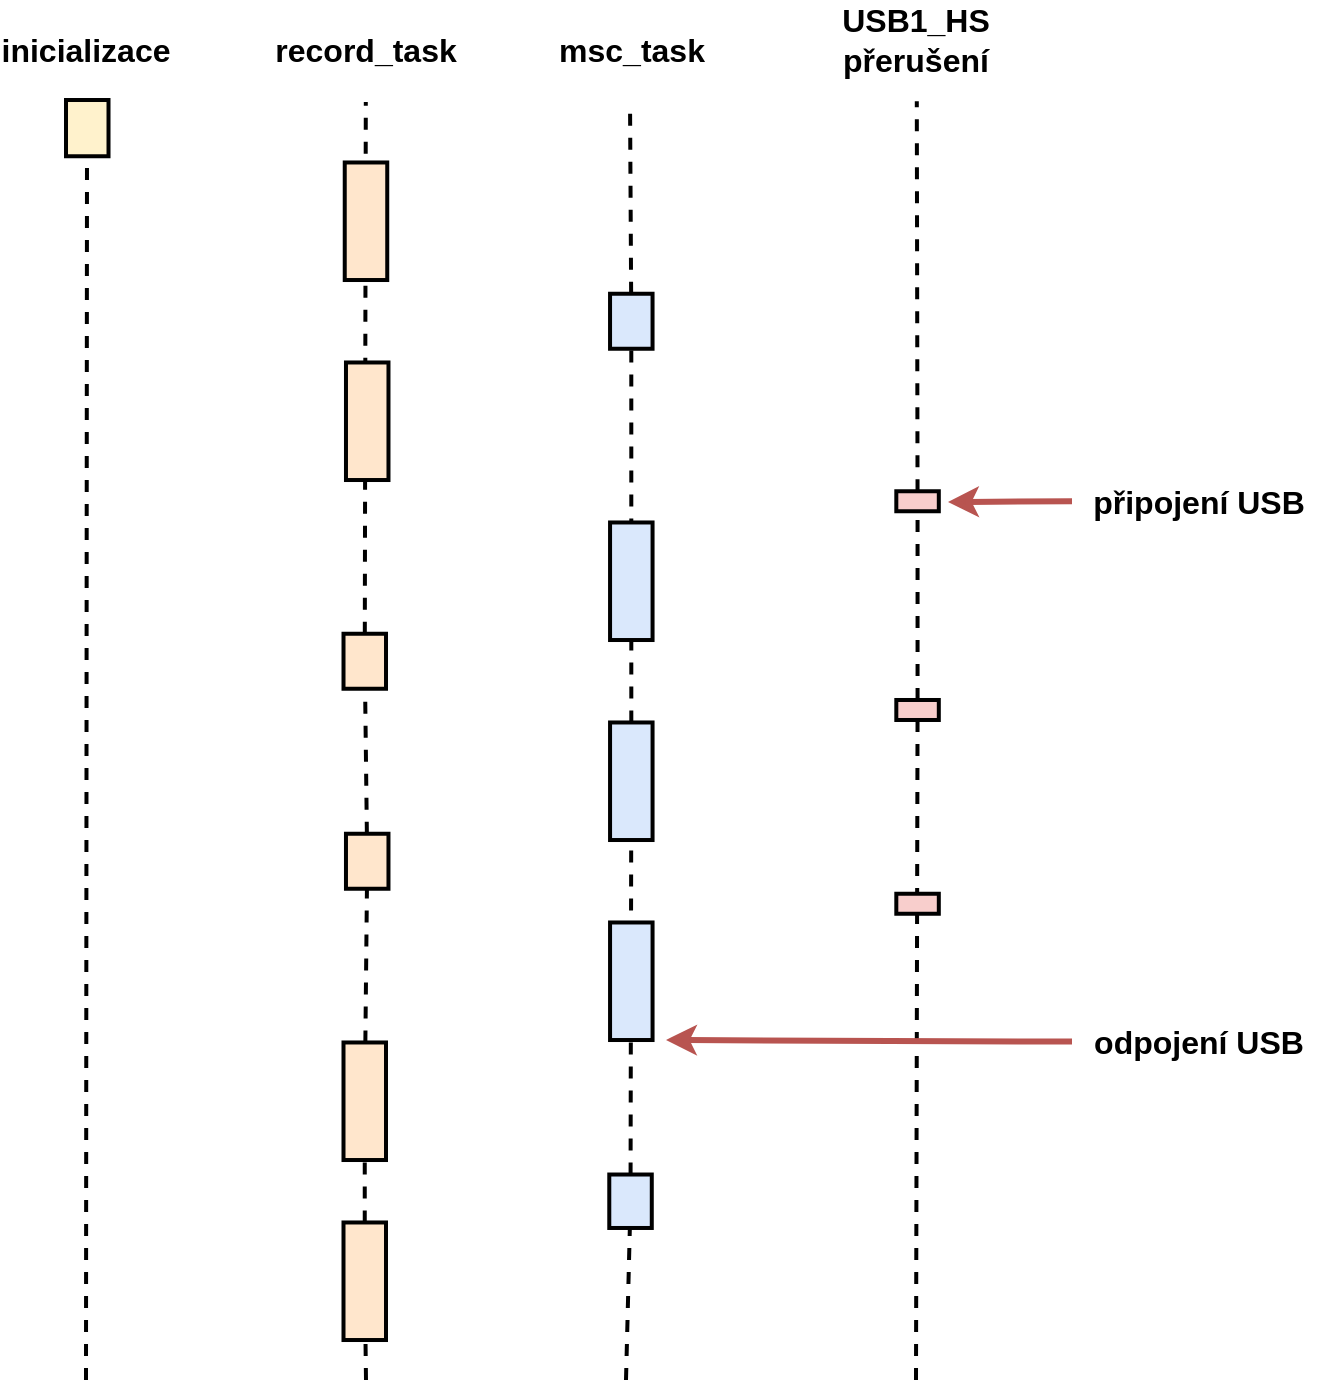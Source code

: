 <mxfile version="26.2.15">
  <diagram name="Page-1" id="uv8fcUaL_EXrefL-b00M">
    <mxGraphModel dx="1426" dy="841" grid="1" gridSize="10" guides="1" tooltips="1" connect="1" arrows="1" fold="1" page="1" pageScale="1" pageWidth="1169" pageHeight="827" math="0" shadow="0">
      <root>
        <mxCell id="0" />
        <mxCell id="1" parent="0" />
        <mxCell id="sf2ZjY5zch2tFRvTPT-e-34" value="" style="endArrow=none;dashed=1;html=1;rounded=0;strokeWidth=2;" parent="1" source="sf2ZjY5zch2tFRvTPT-e-32" edge="1">
          <mxGeometry width="50" height="50" relative="1" as="geometry">
            <mxPoint x="339.53" y="600.31" as="sourcePoint" />
            <mxPoint x="339.9" y="80.94" as="targetPoint" />
          </mxGeometry>
        </mxCell>
        <mxCell id="sf2ZjY5zch2tFRvTPT-e-36" value="" style="endArrow=none;dashed=1;html=1;rounded=0;strokeWidth=2;" parent="1" edge="1">
          <mxGeometry width="50" height="50" relative="1" as="geometry">
            <mxPoint x="200" y="720" as="sourcePoint" />
            <mxPoint x="200.52" y="80.94" as="targetPoint" />
          </mxGeometry>
        </mxCell>
        <mxCell id="sf2ZjY5zch2tFRvTPT-e-4" value="" style="endArrow=none;dashed=1;html=1;rounded=0;strokeWidth=2;" parent="1" source="sf2ZjY5zch2tFRvTPT-e-20" edge="1">
          <mxGeometry width="50" height="50" relative="1" as="geometry">
            <mxPoint x="472.03" y="443.44" as="sourcePoint" />
            <mxPoint x="472.03" y="83.44" as="targetPoint" />
          </mxGeometry>
        </mxCell>
        <mxCell id="sf2ZjY5zch2tFRvTPT-e-5" value="&lt;font style=&quot;font-size: 16px;&quot;&gt;&lt;b&gt;inicializace&lt;/b&gt;&lt;/font&gt;" style="text;html=1;align=center;verticalAlign=middle;whiteSpace=wrap;rounded=0;" parent="1" vertex="1">
          <mxGeometry x="160" y="40" width="80" height="30" as="geometry" />
        </mxCell>
        <mxCell id="sf2ZjY5zch2tFRvTPT-e-6" value="" style="rounded=0;whiteSpace=wrap;html=1;rotation=90;fillColor=#fff2cc;strokeColor=#000000;strokeWidth=2;" parent="1" vertex="1">
          <mxGeometry x="186.57" y="83.44" width="28.12" height="21.25" as="geometry" />
        </mxCell>
        <mxCell id="sf2ZjY5zch2tFRvTPT-e-10" value="" style="endArrow=none;dashed=1;html=1;rounded=0;strokeWidth=2;" parent="1" source="sf2ZjY5zch2tFRvTPT-e-27" edge="1">
          <mxGeometry width="50" height="50" relative="1" as="geometry">
            <mxPoint x="615.03" y="600" as="sourcePoint" />
            <mxPoint x="615.4" y="80.63" as="targetPoint" />
          </mxGeometry>
        </mxCell>
        <mxCell id="sf2ZjY5zch2tFRvTPT-e-13" value="" style="rounded=0;whiteSpace=wrap;html=1;rotation=90;fillColor=#ffe6cc;strokeColor=#000000;strokeWidth=2;" parent="1" vertex="1">
          <mxGeometry x="310.61" y="130" width="58.77" height="21.25" as="geometry" />
        </mxCell>
        <mxCell id="sf2ZjY5zch2tFRvTPT-e-17" value="&lt;font style=&quot;font-size: 16px;&quot;&gt;&lt;b&gt;record_task&lt;/b&gt;&lt;/font&gt;" style="text;html=1;align=center;verticalAlign=middle;whiteSpace=wrap;rounded=0;" parent="1" vertex="1">
          <mxGeometry x="300" y="40" width="80" height="30" as="geometry" />
        </mxCell>
        <mxCell id="sf2ZjY5zch2tFRvTPT-e-18" value="&lt;font style=&quot;font-size: 16px;&quot;&gt;&lt;b&gt;msc_task&lt;/b&gt;&lt;/font&gt;" style="text;html=1;align=center;verticalAlign=middle;whiteSpace=wrap;rounded=0;" parent="1" vertex="1">
          <mxGeometry x="432.66" y="40" width="80" height="30" as="geometry" />
        </mxCell>
        <mxCell id="sf2ZjY5zch2tFRvTPT-e-21" value="" style="endArrow=none;dashed=1;html=1;rounded=0;strokeWidth=2;" parent="1" source="sf2ZjY5zch2tFRvTPT-e-39" target="sf2ZjY5zch2tFRvTPT-e-20" edge="1">
          <mxGeometry width="50" height="50" relative="1" as="geometry">
            <mxPoint x="472.03" y="600" as="sourcePoint" />
            <mxPoint x="472.03" y="83.44" as="targetPoint" />
          </mxGeometry>
        </mxCell>
        <mxCell id="sf2ZjY5zch2tFRvTPT-e-20" value="" style="rounded=0;whiteSpace=wrap;html=1;rotation=90;fillColor=#dae8fc;strokeColor=#000000;strokeWidth=2;" parent="1" vertex="1">
          <mxGeometry x="458.9" y="180" width="27.5" height="21.25" as="geometry" />
        </mxCell>
        <mxCell id="sf2ZjY5zch2tFRvTPT-e-25" value="" style="rounded=0;whiteSpace=wrap;html=1;rotation=90;fillColor=#ffe6cc;strokeColor=#000000;strokeWidth=2;" parent="1" vertex="1">
          <mxGeometry x="311.23" y="230" width="58.77" height="21.25" as="geometry" />
        </mxCell>
        <mxCell id="sf2ZjY5zch2tFRvTPT-e-28" value="&lt;font style=&quot;font-size: 16px;&quot;&gt;&lt;b&gt;USB1_HS&lt;/b&gt;&lt;/font&gt;&lt;div&gt;&lt;font style=&quot;font-size: 16px;&quot;&gt;&lt;b&gt;přerušení&lt;/b&gt;&lt;/font&gt;&lt;/div&gt;" style="text;html=1;align=center;verticalAlign=middle;whiteSpace=wrap;rounded=0;" parent="1" vertex="1">
          <mxGeometry x="570" y="30" width="90" height="40" as="geometry" />
        </mxCell>
        <mxCell id="sf2ZjY5zch2tFRvTPT-e-29" value="&lt;font style=&quot;font-size: 16px;&quot;&gt;&lt;b&gt;připojení USB&lt;/b&gt;&lt;/font&gt;" style="text;html=1;align=center;verticalAlign=middle;whiteSpace=wrap;rounded=0;" parent="1" vertex="1">
          <mxGeometry x="693" y="257.81" width="127" height="45.62" as="geometry" />
        </mxCell>
        <mxCell id="sf2ZjY5zch2tFRvTPT-e-31" value="" style="rounded=0;whiteSpace=wrap;html=1;rotation=90;strokeWidth=2;fillColor=#dae8fc;strokeColor=#000000;" parent="1" vertex="1">
          <mxGeometry x="443.27" y="310" width="58.77" height="21.25" as="geometry" />
        </mxCell>
        <mxCell id="sf2ZjY5zch2tFRvTPT-e-38" value="" style="endArrow=none;dashed=1;html=1;rounded=0;strokeWidth=2;" parent="1" target="sf2ZjY5zch2tFRvTPT-e-37" edge="1">
          <mxGeometry width="50" height="50" relative="1" as="geometry">
            <mxPoint x="615" y="720" as="sourcePoint" />
            <mxPoint x="615.4" y="80.63" as="targetPoint" />
          </mxGeometry>
        </mxCell>
        <mxCell id="sf2ZjY5zch2tFRvTPT-e-37" value="" style="rounded=0;whiteSpace=wrap;html=1;rotation=90;fillColor=#f8cecc;strokeColor=#000000;strokeWidth=2;" parent="1" vertex="1">
          <mxGeometry x="610.78" y="374.37" width="10" height="21.25" as="geometry" />
        </mxCell>
        <mxCell id="sf2ZjY5zch2tFRvTPT-e-40" value="" style="endArrow=none;dashed=1;html=1;rounded=0;strokeWidth=2;" parent="1" source="683e4Ucs5K7a3aQ0DpeV-1" target="sf2ZjY5zch2tFRvTPT-e-39" edge="1">
          <mxGeometry width="50" height="50" relative="1" as="geometry">
            <mxPoint x="470" y="720" as="sourcePoint" />
            <mxPoint x="472.03" y="218" as="targetPoint" />
          </mxGeometry>
        </mxCell>
        <mxCell id="sf2ZjY5zch2tFRvTPT-e-39" value="" style="rounded=0;whiteSpace=wrap;html=1;rotation=90;fillColor=#dae8fc;strokeColor=#000000;strokeWidth=2;" parent="1" vertex="1">
          <mxGeometry x="443.27" y="410" width="58.77" height="21.25" as="geometry" />
        </mxCell>
        <mxCell id="sf2ZjY5zch2tFRvTPT-e-42" value="" style="endArrow=none;dashed=1;html=1;rounded=0;strokeWidth=2;" parent="1" source="683e4Ucs5K7a3aQ0DpeV-3" target="sf2ZjY5zch2tFRvTPT-e-41" edge="1">
          <mxGeometry width="50" height="50" relative="1" as="geometry">
            <mxPoint x="340" y="720" as="sourcePoint" />
            <mxPoint x="339.9" y="80.94" as="targetPoint" />
          </mxGeometry>
        </mxCell>
        <mxCell id="sf2ZjY5zch2tFRvTPT-e-41" value="" style="rounded=0;whiteSpace=wrap;html=1;rotation=90;fillColor=#ffe6cc;strokeColor=#000000;strokeWidth=2;" parent="1" vertex="1">
          <mxGeometry x="326.86" y="450" width="27.5" height="21.25" as="geometry" />
        </mxCell>
        <mxCell id="sf2ZjY5zch2tFRvTPT-e-44" value="" style="endArrow=none;dashed=1;html=1;rounded=0;strokeWidth=2;" parent="1" source="sf2ZjY5zch2tFRvTPT-e-37" target="sf2ZjY5zch2tFRvTPT-e-27" edge="1">
          <mxGeometry width="50" height="50" relative="1" as="geometry">
            <mxPoint x="616" y="406" as="sourcePoint" />
            <mxPoint x="615.4" y="80.63" as="targetPoint" />
          </mxGeometry>
        </mxCell>
        <mxCell id="sf2ZjY5zch2tFRvTPT-e-27" value="" style="rounded=0;whiteSpace=wrap;html=1;rotation=90;fillColor=#f8cecc;strokeColor=#000000;strokeWidth=2;" parent="1" vertex="1">
          <mxGeometry x="610.78" y="270" width="10" height="21.25" as="geometry" />
        </mxCell>
        <mxCell id="sf2ZjY5zch2tFRvTPT-e-45" value="" style="endArrow=none;dashed=1;html=1;rounded=0;strokeWidth=2;" parent="1" source="sf2ZjY5zch2tFRvTPT-e-41" target="sf2ZjY5zch2tFRvTPT-e-32" edge="1">
          <mxGeometry width="50" height="50" relative="1" as="geometry">
            <mxPoint x="339" y="467" as="sourcePoint" />
            <mxPoint x="339.9" y="80.94" as="targetPoint" />
          </mxGeometry>
        </mxCell>
        <mxCell id="sf2ZjY5zch2tFRvTPT-e-32" value="" style="rounded=0;whiteSpace=wrap;html=1;rotation=90;fillColor=#ffe6cc;strokeColor=#000000;strokeWidth=2;" parent="1" vertex="1">
          <mxGeometry x="325.63" y="350" width="27.5" height="21.25" as="geometry" />
        </mxCell>
        <mxCell id="sf2ZjY5zch2tFRvTPT-e-46" value="" style="rounded=0;whiteSpace=wrap;html=1;rotation=90;fillColor=#f8cecc;strokeColor=#000000;strokeWidth=2;" parent="1" vertex="1">
          <mxGeometry x="610.78" y="471.25" width="10" height="21.25" as="geometry" />
        </mxCell>
        <mxCell id="683e4Ucs5K7a3aQ0DpeV-2" value="" style="rounded=0;whiteSpace=wrap;html=1;rotation=90;fillColor=#dae8fc;strokeColor=#000000;strokeWidth=2;" vertex="1" parent="1">
          <mxGeometry x="443.27" y="510" width="58.77" height="21.25" as="geometry" />
        </mxCell>
        <mxCell id="683e4Ucs5K7a3aQ0DpeV-4" value="" style="endArrow=none;dashed=1;html=1;rounded=0;strokeWidth=2;" edge="1" parent="1" source="683e4Ucs5K7a3aQ0DpeV-6" target="683e4Ucs5K7a3aQ0DpeV-3">
          <mxGeometry width="50" height="50" relative="1" as="geometry">
            <mxPoint x="340" y="720" as="sourcePoint" />
            <mxPoint x="341" y="474" as="targetPoint" />
          </mxGeometry>
        </mxCell>
        <mxCell id="683e4Ucs5K7a3aQ0DpeV-3" value="" style="rounded=0;whiteSpace=wrap;html=1;rotation=90;fillColor=#ffe6cc;strokeColor=#000000;strokeWidth=2;" vertex="1" parent="1">
          <mxGeometry x="309.99" y="570" width="58.77" height="21.25" as="geometry" />
        </mxCell>
        <mxCell id="683e4Ucs5K7a3aQ0DpeV-5" value="" style="endArrow=none;dashed=1;html=1;rounded=0;strokeWidth=2;" edge="1" parent="1" target="683e4Ucs5K7a3aQ0DpeV-1">
          <mxGeometry width="50" height="50" relative="1" as="geometry">
            <mxPoint x="470" y="720" as="sourcePoint" />
            <mxPoint x="472" y="450" as="targetPoint" />
          </mxGeometry>
        </mxCell>
        <mxCell id="683e4Ucs5K7a3aQ0DpeV-1" value="" style="rounded=0;whiteSpace=wrap;html=1;rotation=90;fillColor=#dae8fc;strokeColor=#000000;strokeWidth=2;" vertex="1" parent="1">
          <mxGeometry x="458.9" y="620" width="26.73" height="21.25" as="geometry" />
        </mxCell>
        <mxCell id="683e4Ucs5K7a3aQ0DpeV-7" value="" style="endArrow=none;dashed=1;html=1;rounded=0;strokeWidth=2;" edge="1" parent="1" target="683e4Ucs5K7a3aQ0DpeV-6">
          <mxGeometry width="50" height="50" relative="1" as="geometry">
            <mxPoint x="340" y="720" as="sourcePoint" />
            <mxPoint x="340" y="610" as="targetPoint" />
          </mxGeometry>
        </mxCell>
        <mxCell id="683e4Ucs5K7a3aQ0DpeV-6" value="" style="rounded=0;whiteSpace=wrap;html=1;rotation=90;fillColor=#ffe6cc;strokeColor=#000000;strokeWidth=2;" vertex="1" parent="1">
          <mxGeometry x="309.99" y="660" width="58.77" height="21.25" as="geometry" />
        </mxCell>
        <mxCell id="683e4Ucs5K7a3aQ0DpeV-8" value="&lt;font style=&quot;font-size: 16px;&quot;&gt;&lt;b&gt;odpojení USB&lt;/b&gt;&lt;/font&gt;" style="text;html=1;align=center;verticalAlign=middle;whiteSpace=wrap;rounded=0;" vertex="1" parent="1">
          <mxGeometry x="693" y="528" width="127" height="45.62" as="geometry" />
        </mxCell>
        <mxCell id="683e4Ucs5K7a3aQ0DpeV-9" value="" style="endArrow=classic;html=1;rounded=0;exitX=0;exitY=0.5;exitDx=0;exitDy=0;fillColor=#f8cecc;strokeColor=#b85450;strokeWidth=3;" edge="1" parent="1" source="683e4Ucs5K7a3aQ0DpeV-8">
          <mxGeometry width="50" height="50" relative="1" as="geometry">
            <mxPoint x="550" y="450" as="sourcePoint" />
            <mxPoint x="490" y="550" as="targetPoint" />
          </mxGeometry>
        </mxCell>
        <mxCell id="683e4Ucs5K7a3aQ0DpeV-10" value="" style="endArrow=classic;html=1;rounded=0;exitX=0;exitY=0.5;exitDx=0;exitDy=0;fillColor=#f8cecc;strokeColor=#b85450;strokeWidth=3;" edge="1" parent="1" source="sf2ZjY5zch2tFRvTPT-e-29">
          <mxGeometry width="50" height="50" relative="1" as="geometry">
            <mxPoint x="683" y="279" as="sourcePoint" />
            <mxPoint x="631" y="281" as="targetPoint" />
          </mxGeometry>
        </mxCell>
      </root>
    </mxGraphModel>
  </diagram>
</mxfile>
